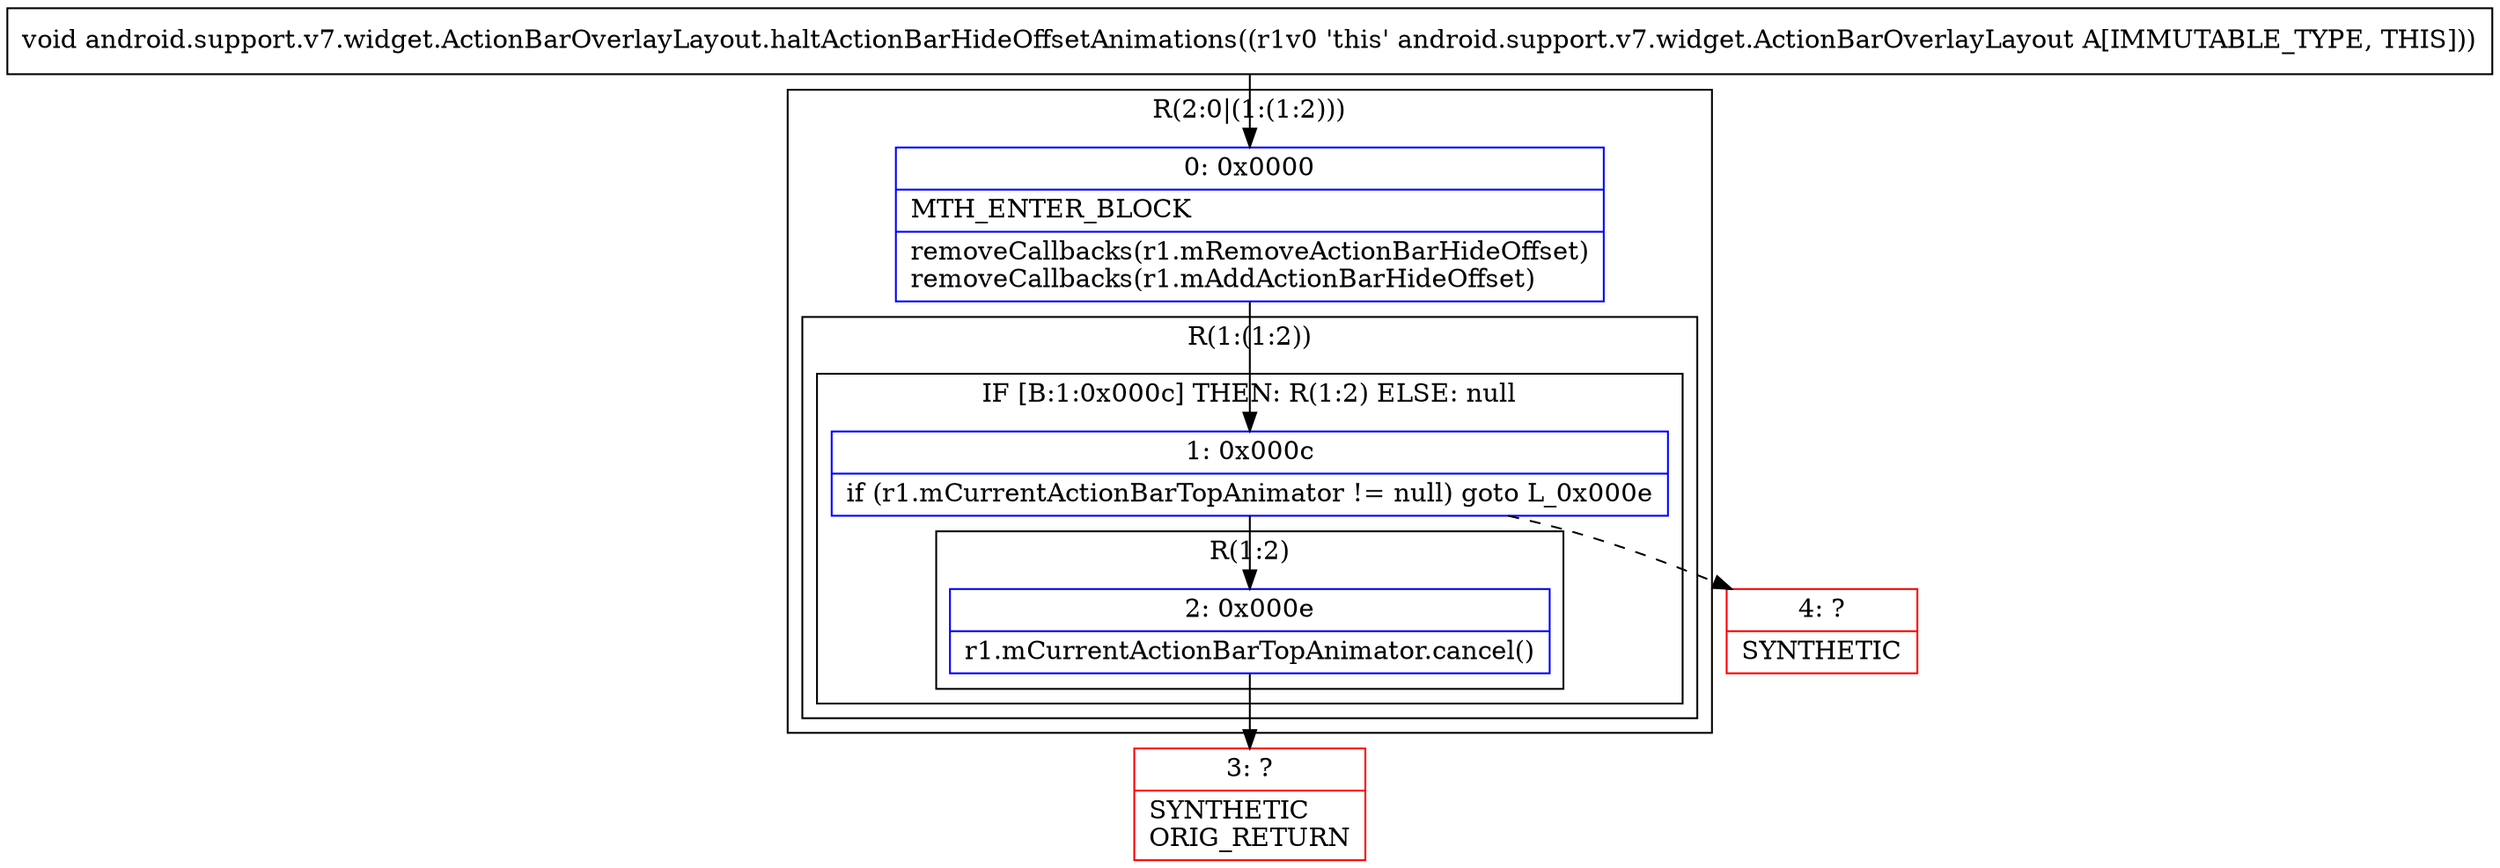 digraph "CFG forandroid.support.v7.widget.ActionBarOverlayLayout.haltActionBarHideOffsetAnimations()V" {
subgraph cluster_Region_5597348 {
label = "R(2:0|(1:(1:2)))";
node [shape=record,color=blue];
Node_0 [shape=record,label="{0\:\ 0x0000|MTH_ENTER_BLOCK\l|removeCallbacks(r1.mRemoveActionBarHideOffset)\lremoveCallbacks(r1.mAddActionBarHideOffset)\l}"];
subgraph cluster_Region_202022959 {
label = "R(1:(1:2))";
node [shape=record,color=blue];
subgraph cluster_IfRegion_1699066373 {
label = "IF [B:1:0x000c] THEN: R(1:2) ELSE: null";
node [shape=record,color=blue];
Node_1 [shape=record,label="{1\:\ 0x000c|if (r1.mCurrentActionBarTopAnimator != null) goto L_0x000e\l}"];
subgraph cluster_Region_1289089524 {
label = "R(1:2)";
node [shape=record,color=blue];
Node_2 [shape=record,label="{2\:\ 0x000e|r1.mCurrentActionBarTopAnimator.cancel()\l}"];
}
}
}
}
Node_3 [shape=record,color=red,label="{3\:\ ?|SYNTHETIC\lORIG_RETURN\l}"];
Node_4 [shape=record,color=red,label="{4\:\ ?|SYNTHETIC\l}"];
MethodNode[shape=record,label="{void android.support.v7.widget.ActionBarOverlayLayout.haltActionBarHideOffsetAnimations((r1v0 'this' android.support.v7.widget.ActionBarOverlayLayout A[IMMUTABLE_TYPE, THIS])) }"];
MethodNode -> Node_0;
Node_0 -> Node_1;
Node_1 -> Node_2;
Node_1 -> Node_4[style=dashed];
Node_2 -> Node_3;
}

